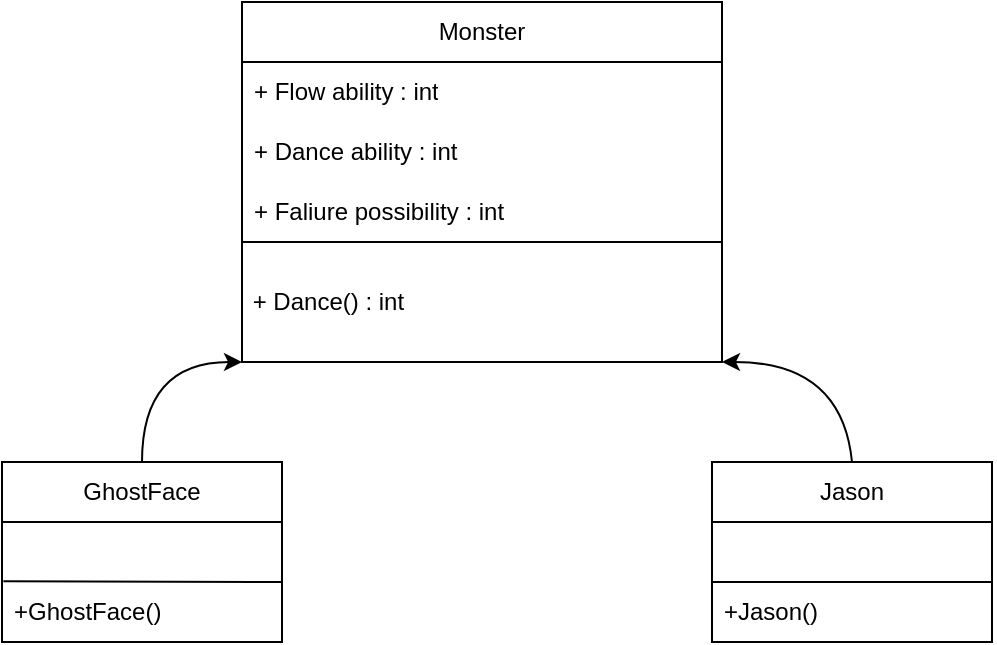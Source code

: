 <mxfile>
    <diagram id="2mRgCLSYVwZXYZ76MEsv" name="Page-1">
        <mxGraphModel dx="544" dy="1618" grid="1" gridSize="10" guides="1" tooltips="1" connect="1" arrows="1" fold="1" page="1" pageScale="1" pageWidth="850" pageHeight="1100" math="0" shadow="0">
            <root>
                <mxCell id="0"/>
                <mxCell id="1" parent="0"/>
                <mxCell id="3" value="Monster" style="swimlane;fontStyle=0;childLayout=stackLayout;horizontal=1;startSize=30;horizontalStack=0;resizeParent=1;resizeParentMax=0;resizeLast=0;collapsible=1;marginBottom=0;whiteSpace=wrap;html=1;" vertex="1" parent="1">
                    <mxGeometry x="190" y="-410" width="240" height="120" as="geometry"/>
                </mxCell>
                <mxCell id="4" value="+ Flow ability : int" style="text;strokeColor=none;fillColor=none;align=left;verticalAlign=middle;spacingLeft=4;spacingRight=4;overflow=hidden;points=[[0,0.5],[1,0.5]];portConstraint=eastwest;rotatable=0;whiteSpace=wrap;html=1;" vertex="1" parent="3">
                    <mxGeometry y="30" width="240" height="30" as="geometry"/>
                </mxCell>
                <mxCell id="5" value="+ Dance ability : int" style="text;strokeColor=none;fillColor=none;align=left;verticalAlign=middle;spacingLeft=4;spacingRight=4;overflow=hidden;points=[[0,0.5],[1,0.5]];portConstraint=eastwest;rotatable=0;whiteSpace=wrap;html=1;" vertex="1" parent="3">
                    <mxGeometry y="60" width="240" height="30" as="geometry"/>
                </mxCell>
                <mxCell id="6" value="+ Faliure possibility : int" style="text;strokeColor=none;fillColor=none;align=left;verticalAlign=middle;spacingLeft=4;spacingRight=4;overflow=hidden;points=[[0,0.5],[1,0.5]];portConstraint=eastwest;rotatable=0;whiteSpace=wrap;html=1;" vertex="1" parent="3">
                    <mxGeometry y="90" width="240" height="30" as="geometry"/>
                </mxCell>
                <mxCell id="7" value="GhostFace" style="swimlane;fontStyle=0;childLayout=stackLayout;horizontal=1;startSize=30;horizontalStack=0;resizeParent=1;resizeParentMax=0;resizeLast=0;collapsible=1;marginBottom=0;whiteSpace=wrap;html=1;" vertex="1" parent="1">
                    <mxGeometry x="70" y="-180" width="140" height="90" as="geometry"/>
                </mxCell>
                <mxCell id="25" value="" style="endArrow=none;html=1;exitX=0.005;exitY=-0.011;exitDx=0;exitDy=0;exitPerimeter=0;" edge="1" parent="7" source="8">
                    <mxGeometry width="50" height="50" relative="1" as="geometry">
                        <mxPoint x="-10" y="60" as="sourcePoint"/>
                        <mxPoint x="140" y="60" as="targetPoint"/>
                    </mxGeometry>
                </mxCell>
                <mxCell id="11" value="Jason" style="swimlane;fontStyle=0;childLayout=stackLayout;horizontal=1;startSize=30;horizontalStack=0;resizeParent=1;resizeParentMax=0;resizeLast=0;collapsible=1;marginBottom=0;whiteSpace=wrap;html=1;" vertex="1" parent="1">
                    <mxGeometry x="425" y="-180" width="140" height="90" as="geometry"/>
                </mxCell>
                <mxCell id="12" value="&lt;div&gt;&lt;br&gt;&lt;/div&gt;&lt;div&gt;&lt;br&gt;&lt;/div&gt;+Jason()" style="text;strokeColor=none;fillColor=none;align=left;verticalAlign=middle;spacingLeft=4;spacingRight=4;overflow=hidden;points=[[0,0.5],[1,0.5]];portConstraint=eastwest;rotatable=0;whiteSpace=wrap;html=1;" vertex="1" parent="11">
                    <mxGeometry y="30" width="140" height="60" as="geometry"/>
                </mxCell>
                <mxCell id="30" value="" style="endArrow=none;html=1;entryX=1;entryY=0.5;entryDx=0;entryDy=0;exitX=0;exitY=0.5;exitDx=0;exitDy=0;" edge="1" parent="11" source="12" target="12">
                    <mxGeometry width="50" height="50" relative="1" as="geometry">
                        <mxPoint x="-45" y="100" as="sourcePoint"/>
                        <mxPoint x="5" y="50" as="targetPoint"/>
                    </mxGeometry>
                </mxCell>
                <mxCell id="16" value="" style="curved=1;endArrow=classic;html=1;" edge="1" parent="1">
                    <mxGeometry width="50" height="50" relative="1" as="geometry">
                        <mxPoint x="140" y="-180" as="sourcePoint"/>
                        <mxPoint x="190" y="-230" as="targetPoint"/>
                        <Array as="points">
                            <mxPoint x="140" y="-230"/>
                        </Array>
                    </mxGeometry>
                </mxCell>
                <mxCell id="17" value="" style="curved=1;endArrow=classic;html=1;exitX=0.5;exitY=0;exitDx=0;exitDy=0;entryX=1;entryY=1;entryDx=0;entryDy=0;" edge="1" parent="1" target="18">
                    <mxGeometry width="50" height="50" relative="1" as="geometry">
                        <mxPoint x="495" y="-180" as="sourcePoint"/>
                        <mxPoint x="430" y="-290" as="targetPoint"/>
                        <Array as="points">
                            <mxPoint x="490" y="-230"/>
                        </Array>
                    </mxGeometry>
                </mxCell>
                <mxCell id="18" value="&amp;nbsp;+ Dance() : int" style="rounded=0;whiteSpace=wrap;html=1;align=left;" vertex="1" parent="1">
                    <mxGeometry x="190" y="-290" width="240" height="60" as="geometry"/>
                </mxCell>
                <mxCell id="8" value="+GhostFace()" style="text;strokeColor=none;fillColor=none;align=left;verticalAlign=middle;spacingLeft=4;spacingRight=4;overflow=hidden;points=[[0,0.5],[1,0.5]];portConstraint=eastwest;rotatable=0;whiteSpace=wrap;html=1;" vertex="1" parent="1">
                    <mxGeometry x="70" y="-120" width="140" height="30" as="geometry"/>
                </mxCell>
            </root>
        </mxGraphModel>
    </diagram>
</mxfile>